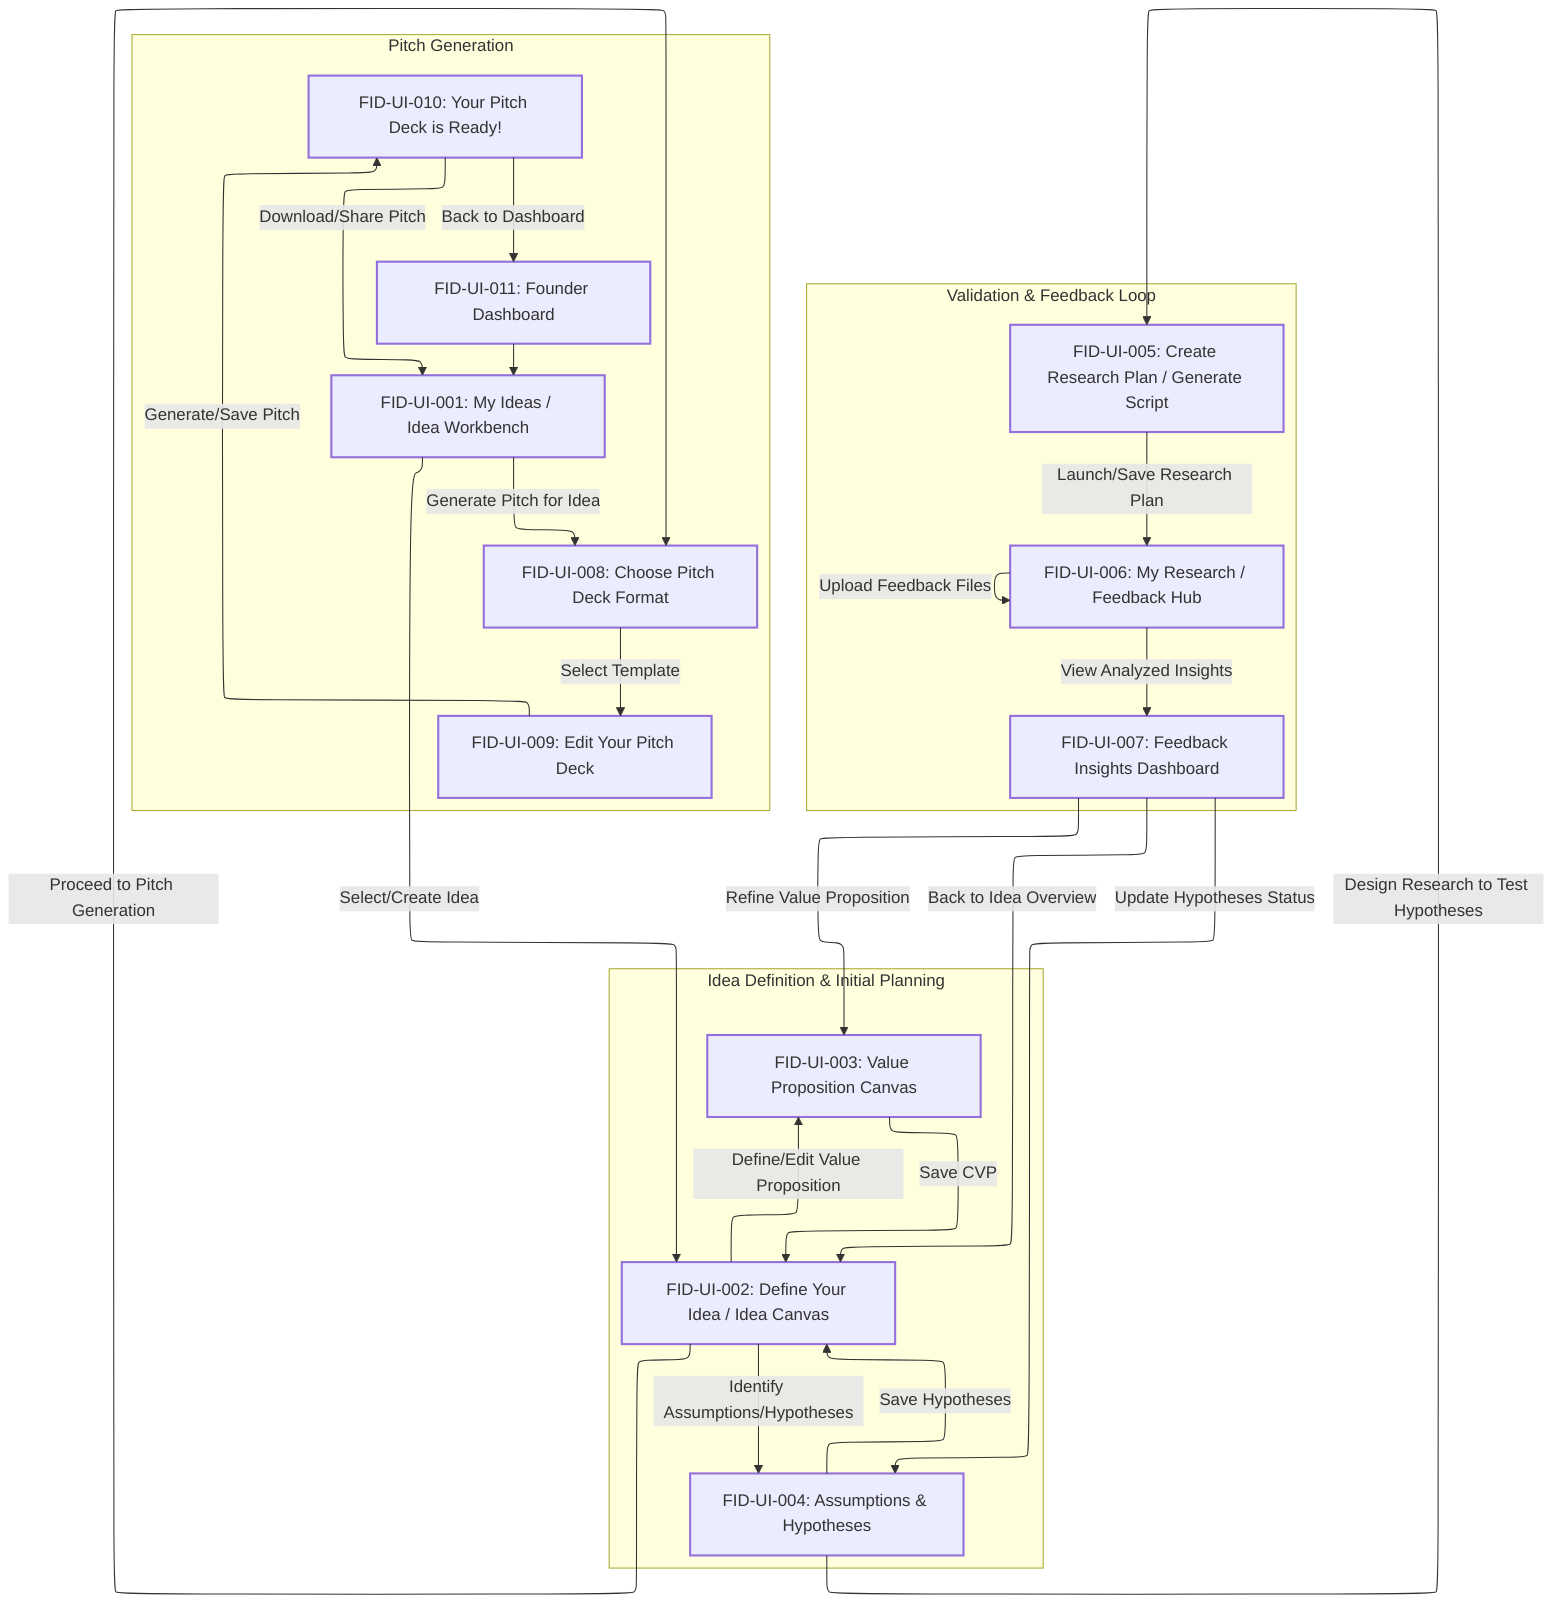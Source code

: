 ---
config:
  layout: elk
---
flowchart TD
 subgraph subGraph0["Idea Definition & Initial Planning"]
    direction TB
        N_003["FID-UI-003: Value Proposition Canvas"]
        N_002["FID-UI-002: Define Your Idea / Idea Canvas"]
        N_004["FID-UI-004: Assumptions & Hypotheses"]
  end
 subgraph subGraph1["Validation & Feedback Loop"]
    direction TB
        N_005["FID-UI-005: Create Research Plan / Generate Script"]
        N_006["FID-UI-006: My Research / Feedback Hub"]
        N_007["FID-UI-007: Feedback Insights Dashboard"]
  end
 subgraph subGraph2["Pitch Generation"]
    direction TB
        N_008["FID-UI-008: Choose Pitch Deck Format"]
        N_001["FID-UI-001: My Ideas / Idea Workbench"]
        N_009["FID-UI-009: Edit Your Pitch Deck"]
        N_010["FID-UI-010: Your Pitch Deck is Ready!"]
        N_011["FID-UI-011: Founder Dashboard"]
  end
    N_011 --> N_001
    N_001 -- Select/Create Idea --> N_002
    N_002 -- Define/Edit Value Proposition --> N_003
    N_003 -- Save CVP --> N_002
    N_002 -- Identify Assumptions/Hypotheses --> N_004
    N_004 -- Save Hypotheses --> N_002
    N_004 -- Design Research to Test Hypotheses --> N_005
    N_005 -- Launch/Save Research Plan --> N_006
    N_006 -- Upload Feedback Files --> N_006
    N_006 -- View Analyzed Insights --> N_007
    N_007 -- Refine Value Proposition --> N_003
    N_007 -- Update Hypotheses Status --> N_004
    N_007 -- Back to Idea Overview --> N_002
    N_002 -- Proceed to Pitch Generation --> N_008
    N_001 -- Generate Pitch for Idea --> N_008
    N_008 -- Select Template --> N_009
    N_009 -- Generate/Save Pitch --> N_010
    N_010 -- Download/Share Pitch --> N_001
    N_010 -- Back to Dashboard --> N_011
     N_011:::screen
     N_001:::screen
     N_002:::screen
     N_003:::screen
     N_004:::screen
     N_005:::screen
     N_006:::screen
     N_007:::screen
     N_008:::screen
     N_009:::screen
     N_010:::screen
    classDef screen fill:#ececff,stroke:#9370db,stroke-width:2px,color:#333